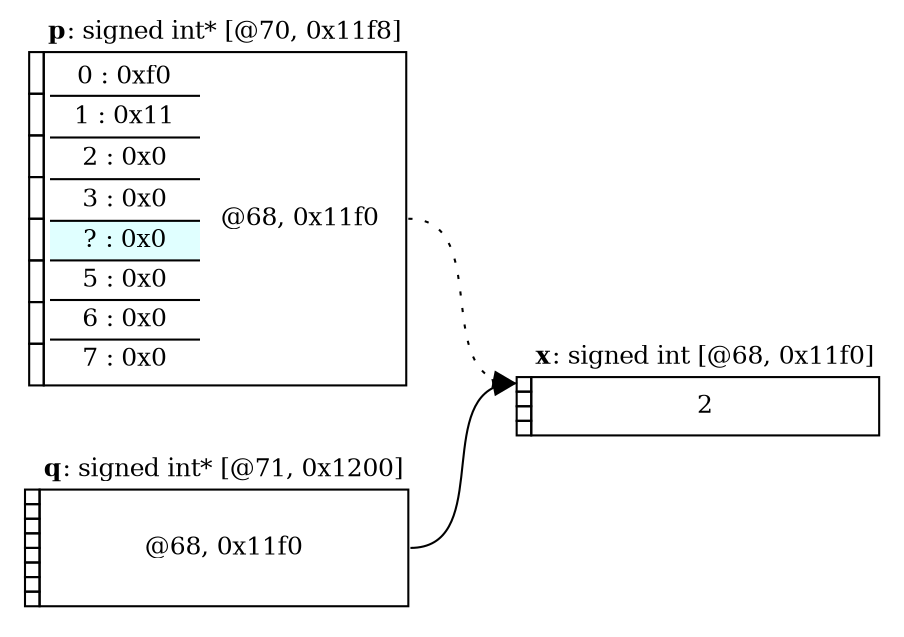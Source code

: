 digraph Memory { node [shape=none, fontsize=12]; rankdir=LR;n68[label=<
        <table border="0" cellborder="1" cellspacing="0">
          <tr>
          <td height="7" width="7" fixedsize="true" border="0">&nbsp;</td>
          <td border="0" colspan="1"><b>x</b>: signed int&nbsp;[@68, 0x11f0]</td>
         </tr><tr><td width="7" height="7" fixedsize="true" port="0">
          <font point-size="1">&nbsp;</font>
         </td><td port="v" rowspan="4" colspan="1">2</td></tr><tr><td width="7" height="7" fixedsize="true" port="1">
          <font point-size="1">&nbsp;</font>
         </td></tr><tr><td width="7" height="7" fixedsize="true" port="2">
          <font point-size="1">&nbsp;</font>
         </td></tr><tr><td width="7" height="7" fixedsize="true" port="3">
          <font point-size="1">&nbsp;</font>
         </td></tr><tr border="0">
          <td border="0" width="7" height="7" fixedsize="true"
              port="4">
            <font point-size="1">&nbsp;</font>
          </td>
         </tr>
         </table>>, tooltip="allocation: 68"];n70[label=<
        <table border="0" cellborder="1" cellspacing="0">
          <tr>
          <td height="7" width="7" fixedsize="true" border="0">&nbsp;</td>
          <td border="0" colspan="1"><b>p</b>: signed int*&nbsp;[@70, 0x11f8]</td>
         </tr><tr><td width="7" height="20" fixedsize="true" port="0">
          <font point-size="1">&nbsp;</font>
         </td><td port="v" rowspan="8" colspan="1" ><table cellpadding="0" cellspacing="0" border="0"><tr border="1"><td>0 : 0xf0</td>
                  <td rowspan="8">@68, 0x11f0</td></tr><tr><td border="1" sides="t">1 : 0x11</td></tr><tr><td border="1" sides="t">2 : 0x0</td></tr><tr><td border="1" sides="t">3 : 0x0</td></tr><tr><td border="1" sides="t"  bgcolor="lightcyan">? : 0x0</td></tr><tr><td border="1" sides="t">5 : 0x0</td></tr><tr><td border="1" sides="t">6 : 0x0</td></tr><tr><td border="1" sides="t">7 : 0x0</td></tr></table></td></tr><tr><td width="7" height="20" fixedsize="true" port="1">
          <font point-size="1">&nbsp;</font>
         </td></tr><tr><td width="7" height="20" fixedsize="true" port="2">
          <font point-size="1">&nbsp;</font>
         </td></tr><tr><td width="7" height="20" fixedsize="true" port="3">
          <font point-size="1">&nbsp;</font>
         </td></tr><tr><td width="7" height="20" fixedsize="true" port="4">
          <font point-size="1">&nbsp;</font>
         </td></tr><tr><td width="7" height="20" fixedsize="true" port="5">
          <font point-size="1">&nbsp;</font>
         </td></tr><tr><td width="7" height="20" fixedsize="true" port="6">
          <font point-size="1">&nbsp;</font>
         </td></tr><tr><td width="7" height="20" fixedsize="true" port="7">
          <font point-size="1">&nbsp;</font>
         </td></tr><tr border="0">
          <td border="0" width="7" height="7" fixedsize="true"
              port="8">
            <font point-size="1">&nbsp;</font>
          </td>
         </tr>
         </table>>, tooltip="allocation: 70"];n71[label=<
        <table border="0" cellborder="1" cellspacing="0">
          <tr>
          <td height="7" width="7" fixedsize="true" border="0">&nbsp;</td>
          <td border="0" colspan="1"><b>q</b>: signed int*&nbsp;[@71, 0x1200]</td>
         </tr><tr><td width="7" height="7" fixedsize="true" port="0">
          <font point-size="1">&nbsp;</font>
         </td><td port="v" rowspan="8" colspan="1" >@68, 0x11f0</td></tr><tr><td width="7" height="7" fixedsize="true" port="1">
          <font point-size="1">&nbsp;</font>
         </td></tr><tr><td width="7" height="7" fixedsize="true" port="2">
          <font point-size="1">&nbsp;</font>
         </td></tr><tr><td width="7" height="7" fixedsize="true" port="3">
          <font point-size="1">&nbsp;</font>
         </td></tr><tr><td width="7" height="7" fixedsize="true" port="4">
          <font point-size="1">&nbsp;</font>
         </td></tr><tr><td width="7" height="7" fixedsize="true" port="5">
          <font point-size="1">&nbsp;</font>
         </td></tr><tr><td width="7" height="7" fixedsize="true" port="6">
          <font point-size="1">&nbsp;</font>
         </td></tr><tr><td width="7" height="7" fixedsize="true" port="7">
          <font point-size="1">&nbsp;</font>
         </td></tr><tr border="0">
          <td border="0" width="7" height="7" fixedsize="true"
              port="8">
            <font point-size="1">&nbsp;</font>
          </td>
         </tr>
         </table>>, tooltip="allocation: 71"];n70:v->n68:0[style="dotted",color="black"];n71:v->n68:0[style="solid",color="black"];}
         